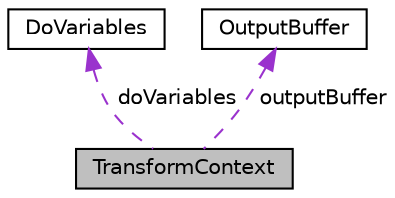 digraph "TransformContext"
{
 // LATEX_PDF_SIZE
  edge [fontname="Helvetica",fontsize="10",labelfontname="Helvetica",labelfontsize="10"];
  node [fontname="Helvetica",fontsize="10",shape=record];
  Node1 [label="TransformContext",height=0.2,width=0.4,color="black", fillcolor="grey75", style="filled", fontcolor="black",tooltip=" "];
  Node2 -> Node1 [dir="back",color="darkorchid3",fontsize="10",style="dashed",label=" doVariables" ,fontname="Helvetica"];
  Node2 [label="DoVariables",height=0.2,width=0.4,color="black", fillcolor="white", style="filled",URL="$classDoVariables.html",tooltip=" "];
  Node3 -> Node1 [dir="back",color="darkorchid3",fontsize="10",style="dashed",label=" outputBuffer" ,fontname="Helvetica"];
  Node3 [label="OutputBuffer",height=0.2,width=0.4,color="black", fillcolor="white", style="filled",URL="$classOutputBuffer.html",tooltip=" "];
}
